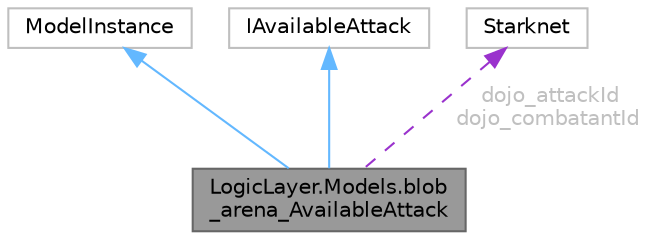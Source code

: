 digraph "LogicLayer.Models.blob_arena_AvailableAttack"
{
 // LATEX_PDF_SIZE
  bgcolor="transparent";
  edge [fontname=Helvetica,fontsize=10,labelfontname=Helvetica,labelfontsize=10];
  node [fontname=Helvetica,fontsize=10,shape=box,height=0.2,width=0.4];
  Node1 [id="Node000001",label="LogicLayer.Models.blob\l_arena_AvailableAttack",height=0.2,width=0.4,color="gray40", fillcolor="grey60", style="filled", fontcolor="black",tooltip="Dojo model, this indicates given the combatantd id and the attack the last round this attack was used..."];
  Node2 -> Node1 [id="edge1_Node000001_Node000002",dir="back",color="steelblue1",style="solid",tooltip=" "];
  Node2 [id="Node000002",label="ModelInstance",height=0.2,width=0.4,color="grey75", fillcolor="white", style="filled",tooltip=" "];
  Node3 -> Node1 [id="edge2_Node000001_Node000003",dir="back",color="steelblue1",style="solid",tooltip=" "];
  Node3 [id="Node000003",label="IAvailableAttack",height=0.2,width=0.4,color="grey75", fillcolor="white", style="filled",URL="$interface_logic_layer_1_1_models_1_1_i_available_attack.html",tooltip=" "];
  Node4 -> Node1 [id="edge3_Node000001_Node000004",dir="back",color="darkorchid3",style="dashed",tooltip=" ",label=" dojo_attackId\ndojo_combatantId",fontcolor="grey" ];
  Node4 [id="Node000004",label="Starknet",height=0.2,width=0.4,color="grey75", fillcolor="white", style="filled",tooltip=" "];
}

